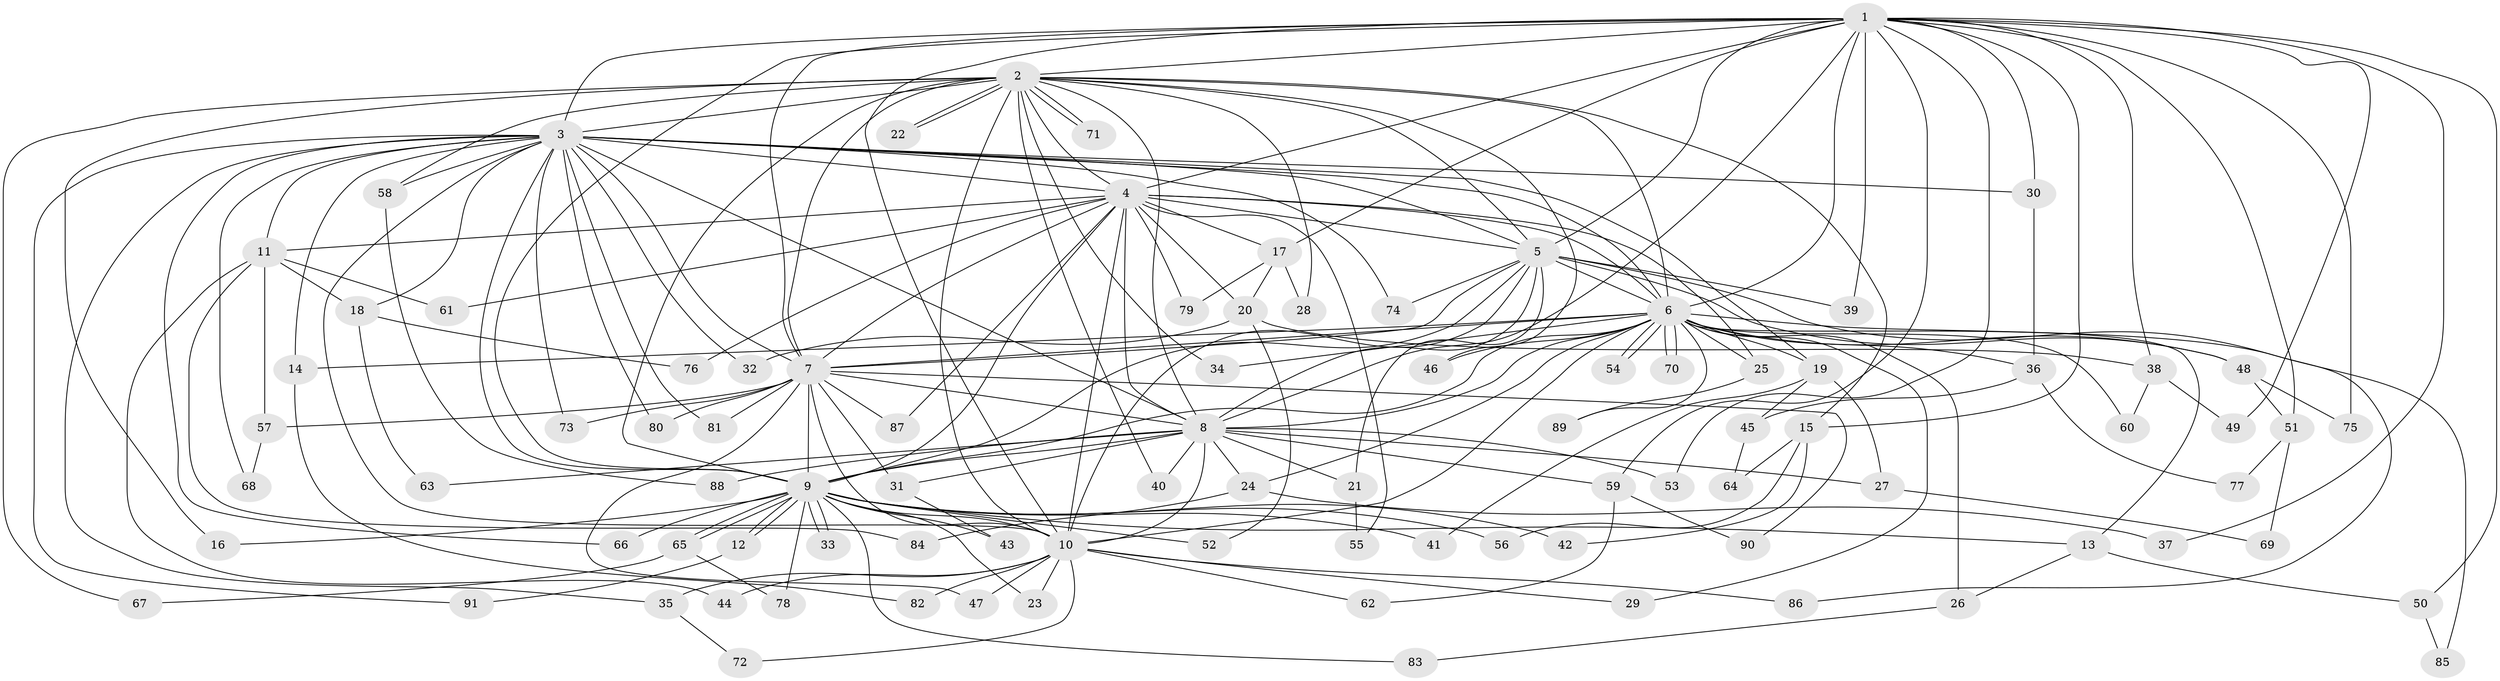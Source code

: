 // Generated by graph-tools (version 1.1) at 2025/34/03/09/25 02:34:49]
// undirected, 91 vertices, 207 edges
graph export_dot {
graph [start="1"]
  node [color=gray90,style=filled];
  1;
  2;
  3;
  4;
  5;
  6;
  7;
  8;
  9;
  10;
  11;
  12;
  13;
  14;
  15;
  16;
  17;
  18;
  19;
  20;
  21;
  22;
  23;
  24;
  25;
  26;
  27;
  28;
  29;
  30;
  31;
  32;
  33;
  34;
  35;
  36;
  37;
  38;
  39;
  40;
  41;
  42;
  43;
  44;
  45;
  46;
  47;
  48;
  49;
  50;
  51;
  52;
  53;
  54;
  55;
  56;
  57;
  58;
  59;
  60;
  61;
  62;
  63;
  64;
  65;
  66;
  67;
  68;
  69;
  70;
  71;
  72;
  73;
  74;
  75;
  76;
  77;
  78;
  79;
  80;
  81;
  82;
  83;
  84;
  85;
  86;
  87;
  88;
  89;
  90;
  91;
  1 -- 2;
  1 -- 3;
  1 -- 4;
  1 -- 5;
  1 -- 6;
  1 -- 7;
  1 -- 8;
  1 -- 9;
  1 -- 10;
  1 -- 15;
  1 -- 17;
  1 -- 30;
  1 -- 37;
  1 -- 38;
  1 -- 39;
  1 -- 49;
  1 -- 50;
  1 -- 51;
  1 -- 53;
  1 -- 59;
  1 -- 75;
  2 -- 3;
  2 -- 4;
  2 -- 5;
  2 -- 6;
  2 -- 7;
  2 -- 8;
  2 -- 9;
  2 -- 10;
  2 -- 15;
  2 -- 16;
  2 -- 22;
  2 -- 22;
  2 -- 28;
  2 -- 34;
  2 -- 40;
  2 -- 46;
  2 -- 58;
  2 -- 67;
  2 -- 71;
  2 -- 71;
  3 -- 4;
  3 -- 5;
  3 -- 6;
  3 -- 7;
  3 -- 8;
  3 -- 9;
  3 -- 10;
  3 -- 11;
  3 -- 14;
  3 -- 18;
  3 -- 19;
  3 -- 30;
  3 -- 32;
  3 -- 35;
  3 -- 58;
  3 -- 66;
  3 -- 68;
  3 -- 73;
  3 -- 74;
  3 -- 80;
  3 -- 81;
  3 -- 91;
  4 -- 5;
  4 -- 6;
  4 -- 7;
  4 -- 8;
  4 -- 9;
  4 -- 10;
  4 -- 11;
  4 -- 17;
  4 -- 20;
  4 -- 25;
  4 -- 55;
  4 -- 61;
  4 -- 76;
  4 -- 79;
  4 -- 87;
  5 -- 6;
  5 -- 7;
  5 -- 8;
  5 -- 9;
  5 -- 10;
  5 -- 21;
  5 -- 39;
  5 -- 48;
  5 -- 74;
  5 -- 86;
  6 -- 7;
  6 -- 8;
  6 -- 9;
  6 -- 10;
  6 -- 13;
  6 -- 14;
  6 -- 19;
  6 -- 24;
  6 -- 25;
  6 -- 26;
  6 -- 29;
  6 -- 34;
  6 -- 36;
  6 -- 46;
  6 -- 48;
  6 -- 54;
  6 -- 54;
  6 -- 60;
  6 -- 70;
  6 -- 70;
  6 -- 85;
  6 -- 89;
  7 -- 8;
  7 -- 9;
  7 -- 10;
  7 -- 31;
  7 -- 47;
  7 -- 57;
  7 -- 73;
  7 -- 80;
  7 -- 81;
  7 -- 87;
  7 -- 90;
  8 -- 9;
  8 -- 10;
  8 -- 21;
  8 -- 24;
  8 -- 27;
  8 -- 31;
  8 -- 40;
  8 -- 53;
  8 -- 59;
  8 -- 63;
  8 -- 88;
  9 -- 10;
  9 -- 12;
  9 -- 12;
  9 -- 13;
  9 -- 16;
  9 -- 23;
  9 -- 33;
  9 -- 33;
  9 -- 41;
  9 -- 42;
  9 -- 43;
  9 -- 52;
  9 -- 56;
  9 -- 65;
  9 -- 65;
  9 -- 66;
  9 -- 78;
  9 -- 83;
  10 -- 23;
  10 -- 29;
  10 -- 35;
  10 -- 44;
  10 -- 47;
  10 -- 62;
  10 -- 72;
  10 -- 82;
  10 -- 86;
  11 -- 18;
  11 -- 44;
  11 -- 57;
  11 -- 61;
  11 -- 84;
  12 -- 91;
  13 -- 26;
  13 -- 50;
  14 -- 82;
  15 -- 42;
  15 -- 56;
  15 -- 64;
  17 -- 20;
  17 -- 28;
  17 -- 79;
  18 -- 63;
  18 -- 76;
  19 -- 27;
  19 -- 41;
  19 -- 45;
  20 -- 32;
  20 -- 38;
  20 -- 52;
  21 -- 55;
  24 -- 37;
  24 -- 84;
  25 -- 89;
  26 -- 83;
  27 -- 69;
  30 -- 36;
  31 -- 43;
  35 -- 72;
  36 -- 45;
  36 -- 77;
  38 -- 49;
  38 -- 60;
  45 -- 64;
  48 -- 51;
  48 -- 75;
  50 -- 85;
  51 -- 69;
  51 -- 77;
  57 -- 68;
  58 -- 88;
  59 -- 62;
  59 -- 90;
  65 -- 67;
  65 -- 78;
}
